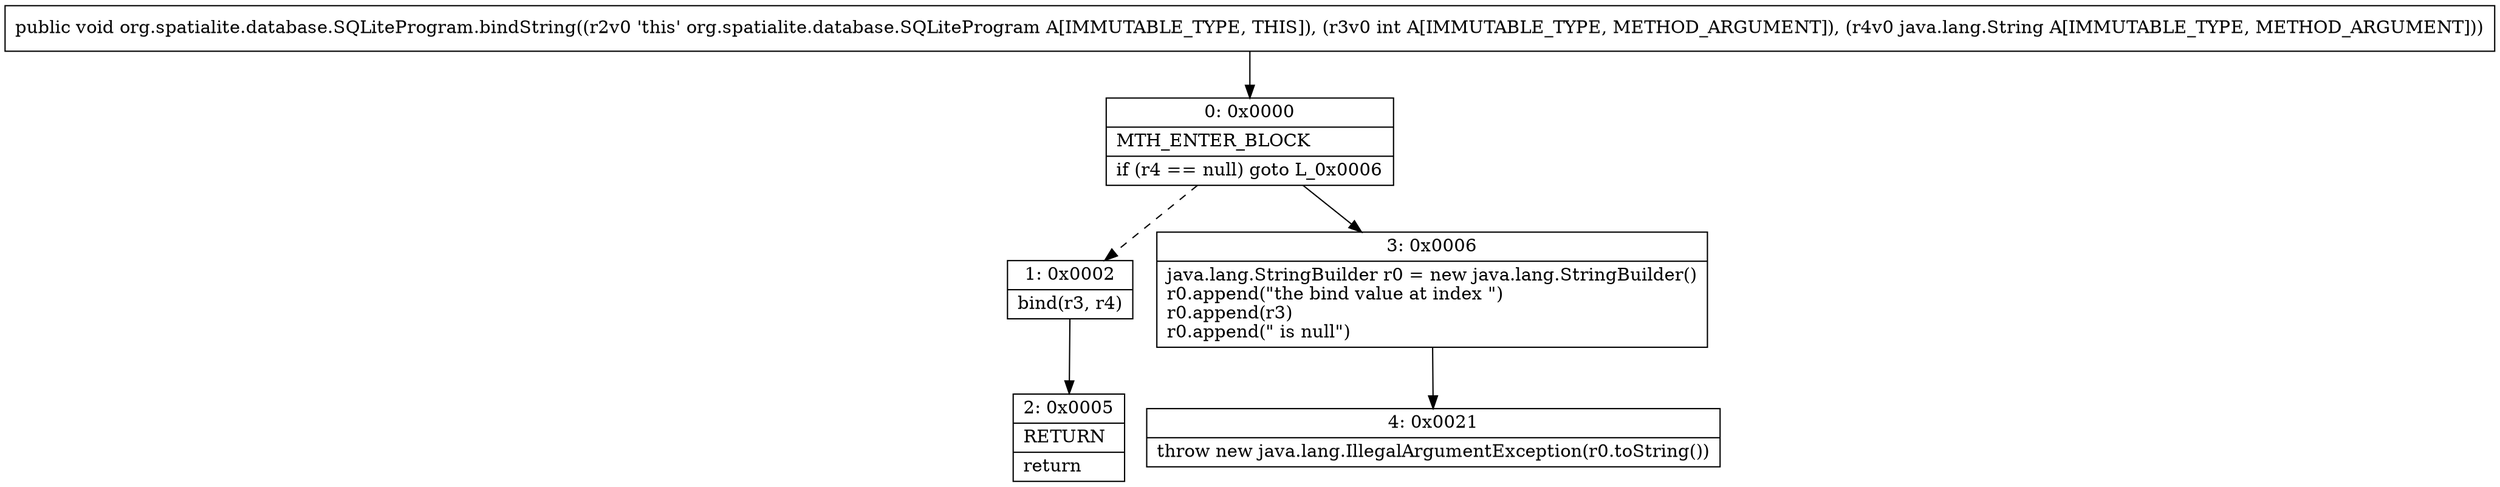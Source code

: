 digraph "CFG fororg.spatialite.database.SQLiteProgram.bindString(ILjava\/lang\/String;)V" {
Node_0 [shape=record,label="{0\:\ 0x0000|MTH_ENTER_BLOCK\l|if (r4 == null) goto L_0x0006\l}"];
Node_1 [shape=record,label="{1\:\ 0x0002|bind(r3, r4)\l}"];
Node_2 [shape=record,label="{2\:\ 0x0005|RETURN\l|return\l}"];
Node_3 [shape=record,label="{3\:\ 0x0006|java.lang.StringBuilder r0 = new java.lang.StringBuilder()\lr0.append(\"the bind value at index \")\lr0.append(r3)\lr0.append(\" is null\")\l}"];
Node_4 [shape=record,label="{4\:\ 0x0021|throw new java.lang.IllegalArgumentException(r0.toString())\l}"];
MethodNode[shape=record,label="{public void org.spatialite.database.SQLiteProgram.bindString((r2v0 'this' org.spatialite.database.SQLiteProgram A[IMMUTABLE_TYPE, THIS]), (r3v0 int A[IMMUTABLE_TYPE, METHOD_ARGUMENT]), (r4v0 java.lang.String A[IMMUTABLE_TYPE, METHOD_ARGUMENT])) }"];
MethodNode -> Node_0;
Node_0 -> Node_1[style=dashed];
Node_0 -> Node_3;
Node_1 -> Node_2;
Node_3 -> Node_4;
}

